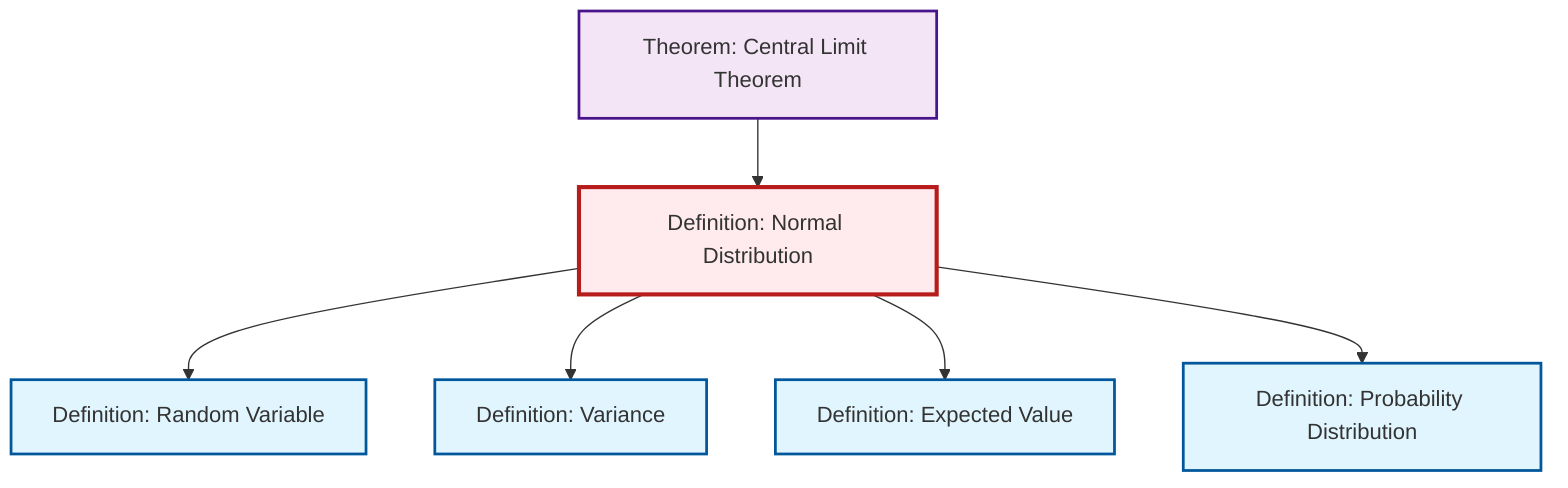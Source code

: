 graph TD
    classDef definition fill:#e1f5fe,stroke:#01579b,stroke-width:2px
    classDef theorem fill:#f3e5f5,stroke:#4a148c,stroke-width:2px
    classDef axiom fill:#fff3e0,stroke:#e65100,stroke-width:2px
    classDef example fill:#e8f5e9,stroke:#1b5e20,stroke-width:2px
    classDef current fill:#ffebee,stroke:#b71c1c,stroke-width:3px
    def-expectation["Definition: Expected Value"]:::definition
    thm-central-limit["Theorem: Central Limit Theorem"]:::theorem
    def-probability-distribution["Definition: Probability Distribution"]:::definition
    def-random-variable["Definition: Random Variable"]:::definition
    def-variance["Definition: Variance"]:::definition
    def-normal-distribution["Definition: Normal Distribution"]:::definition
    def-normal-distribution --> def-random-variable
    def-normal-distribution --> def-variance
    thm-central-limit --> def-normal-distribution
    def-normal-distribution --> def-expectation
    def-normal-distribution --> def-probability-distribution
    class def-normal-distribution current